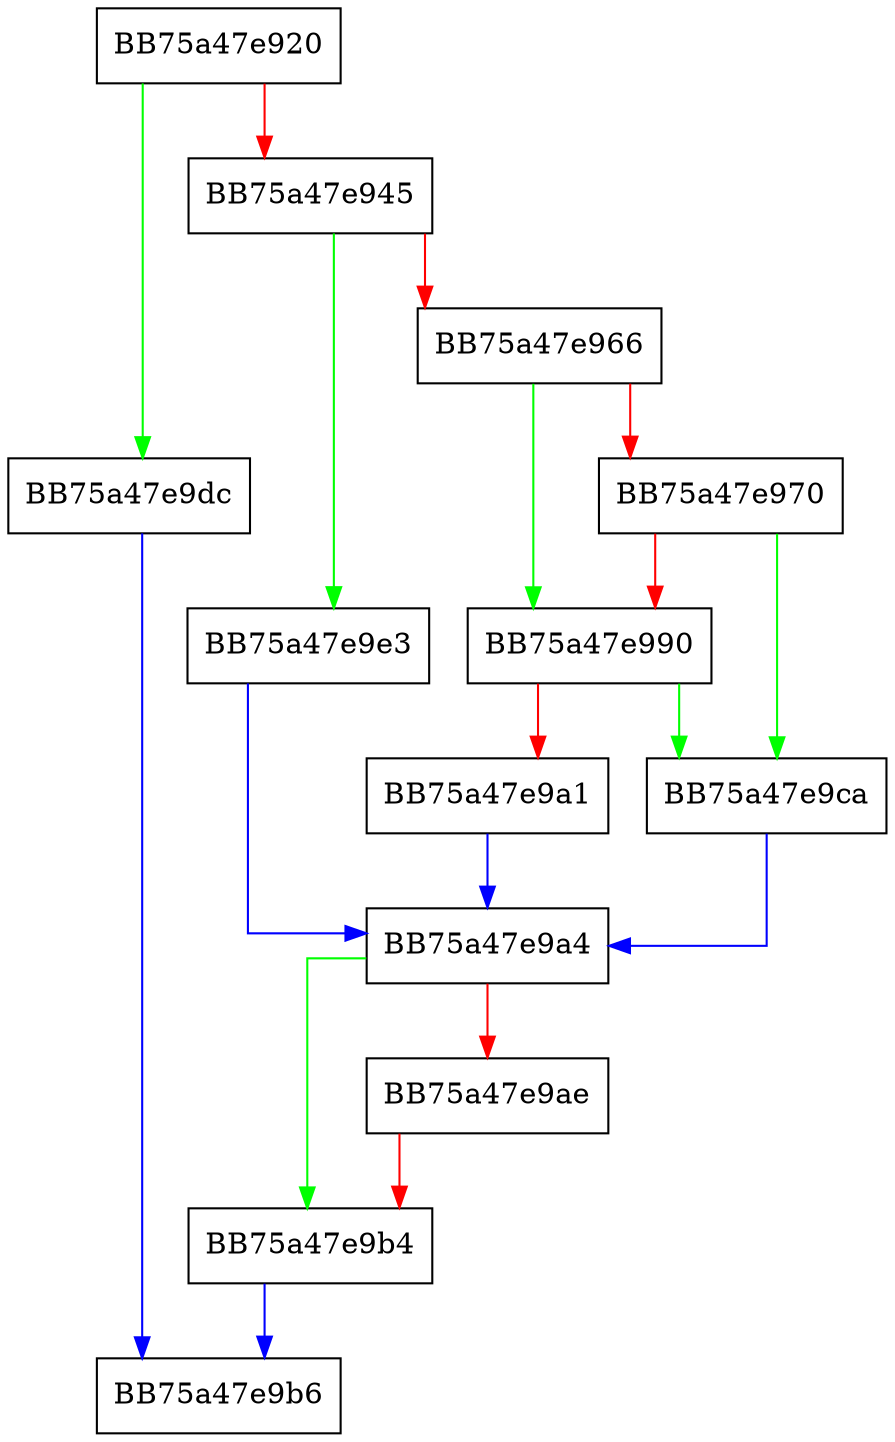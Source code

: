 digraph tdt_dt_init {
  node [shape="box"];
  graph [splines=ortho];
  BB75a47e920 -> BB75a47e9dc [color="green"];
  BB75a47e920 -> BB75a47e945 [color="red"];
  BB75a47e945 -> BB75a47e9e3 [color="green"];
  BB75a47e945 -> BB75a47e966 [color="red"];
  BB75a47e966 -> BB75a47e990 [color="green"];
  BB75a47e966 -> BB75a47e970 [color="red"];
  BB75a47e970 -> BB75a47e9ca [color="green"];
  BB75a47e970 -> BB75a47e990 [color="red"];
  BB75a47e990 -> BB75a47e9ca [color="green"];
  BB75a47e990 -> BB75a47e9a1 [color="red"];
  BB75a47e9a1 -> BB75a47e9a4 [color="blue"];
  BB75a47e9a4 -> BB75a47e9b4 [color="green"];
  BB75a47e9a4 -> BB75a47e9ae [color="red"];
  BB75a47e9ae -> BB75a47e9b4 [color="red"];
  BB75a47e9b4 -> BB75a47e9b6 [color="blue"];
  BB75a47e9ca -> BB75a47e9a4 [color="blue"];
  BB75a47e9dc -> BB75a47e9b6 [color="blue"];
  BB75a47e9e3 -> BB75a47e9a4 [color="blue"];
}